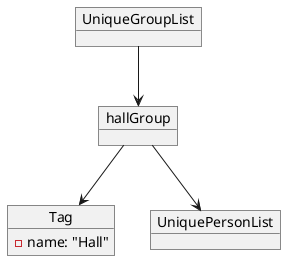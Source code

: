 @startuml

object Tag {
    -name: "Hall"
}

object UniquePersonList {
}

object hallGroup

object UniqueGroupList


hallGroup -down-> Tag
UniqueGroupList -down-> hallGroup
hallGroup --> UniquePersonList

@enduml

